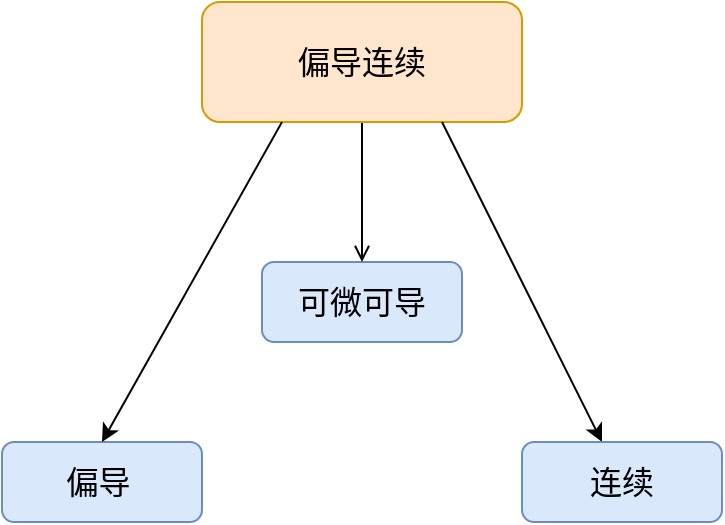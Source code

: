 <mxfile version="14.8.5" type="github"><diagram id="4axLw-RlyVJerlcD7pW6" name="第 1 页"><mxGraphModel dx="1301" dy="564" grid="1" gridSize="10" guides="1" tooltips="1" connect="1" arrows="1" fold="1" page="1" pageScale="1" pageWidth="827" pageHeight="1169" math="0" shadow="0"><root><mxCell id="0"/><mxCell id="1" parent="0"/><mxCell id="LB_BFG61Ee8xB3PwGii6-1" value="&lt;font style=&quot;font-size: 16px&quot;&gt;可微可导&lt;/font&gt;" style="rounded=1;whiteSpace=wrap;html=1;fillColor=#dae8fc;strokeColor=#6c8ebf;" vertex="1" parent="1"><mxGeometry x="270" y="180" width="100" height="40" as="geometry"/></mxCell><mxCell id="LB_BFG61Ee8xB3PwGii6-8" style="edgeStyle=orthogonalEdgeStyle;rounded=0;orthogonalLoop=1;jettySize=auto;html=1;entryX=0.5;entryY=0;entryDx=0;entryDy=0;endArrow=open;endFill=0;" edge="1" parent="1" source="LB_BFG61Ee8xB3PwGii6-3" target="LB_BFG61Ee8xB3PwGii6-1"><mxGeometry relative="1" as="geometry"/></mxCell><mxCell id="LB_BFG61Ee8xB3PwGii6-3" value="&lt;font style=&quot;font-size: 16px&quot;&gt;偏导连续&lt;/font&gt;" style="rounded=1;whiteSpace=wrap;html=1;fillColor=#ffe6cc;strokeColor=#d79b00;" vertex="1" parent="1"><mxGeometry x="240" y="50" width="160" height="60" as="geometry"/></mxCell><mxCell id="LB_BFG61Ee8xB3PwGii6-4" value="&lt;font style=&quot;font-size: 16px&quot;&gt;偏导&lt;span style=&quot;white-space: pre&quot;&gt;&#9;&lt;/span&gt;&lt;/font&gt;" style="rounded=1;whiteSpace=wrap;html=1;fillColor=#dae8fc;strokeColor=#6c8ebf;" vertex="1" parent="1"><mxGeometry x="140" y="270" width="100" height="40" as="geometry"/></mxCell><mxCell id="LB_BFG61Ee8xB3PwGii6-12" style="rounded=0;orthogonalLoop=1;jettySize=auto;html=1;entryX=0.75;entryY=1;entryDx=0;entryDy=0;startArrow=classic;startFill=1;endArrow=none;endFill=0;" edge="1" parent="1" source="LB_BFG61Ee8xB3PwGii6-5" target="LB_BFG61Ee8xB3PwGii6-3"><mxGeometry relative="1" as="geometry"/></mxCell><mxCell id="LB_BFG61Ee8xB3PwGii6-5" value="&lt;span style=&quot;font-size: 16px&quot;&gt;连续&lt;/span&gt;" style="rounded=1;whiteSpace=wrap;html=1;fillColor=#dae8fc;strokeColor=#6c8ebf;" vertex="1" parent="1"><mxGeometry x="400" y="270" width="100" height="40" as="geometry"/></mxCell><mxCell id="LB_BFG61Ee8xB3PwGii6-10" value="" style="endArrow=none;startArrow=classic;html=1;exitX=0.5;exitY=0;exitDx=0;exitDy=0;entryX=0.25;entryY=1;entryDx=0;entryDy=0;endFill=0;" edge="1" parent="1" source="LB_BFG61Ee8xB3PwGii6-4" target="LB_BFG61Ee8xB3PwGii6-3"><mxGeometry width="50" height="50" relative="1" as="geometry"><mxPoint x="240" y="190" as="sourcePoint"/><mxPoint x="290" y="140" as="targetPoint"/></mxGeometry></mxCell></root></mxGraphModel></diagram></mxfile>
